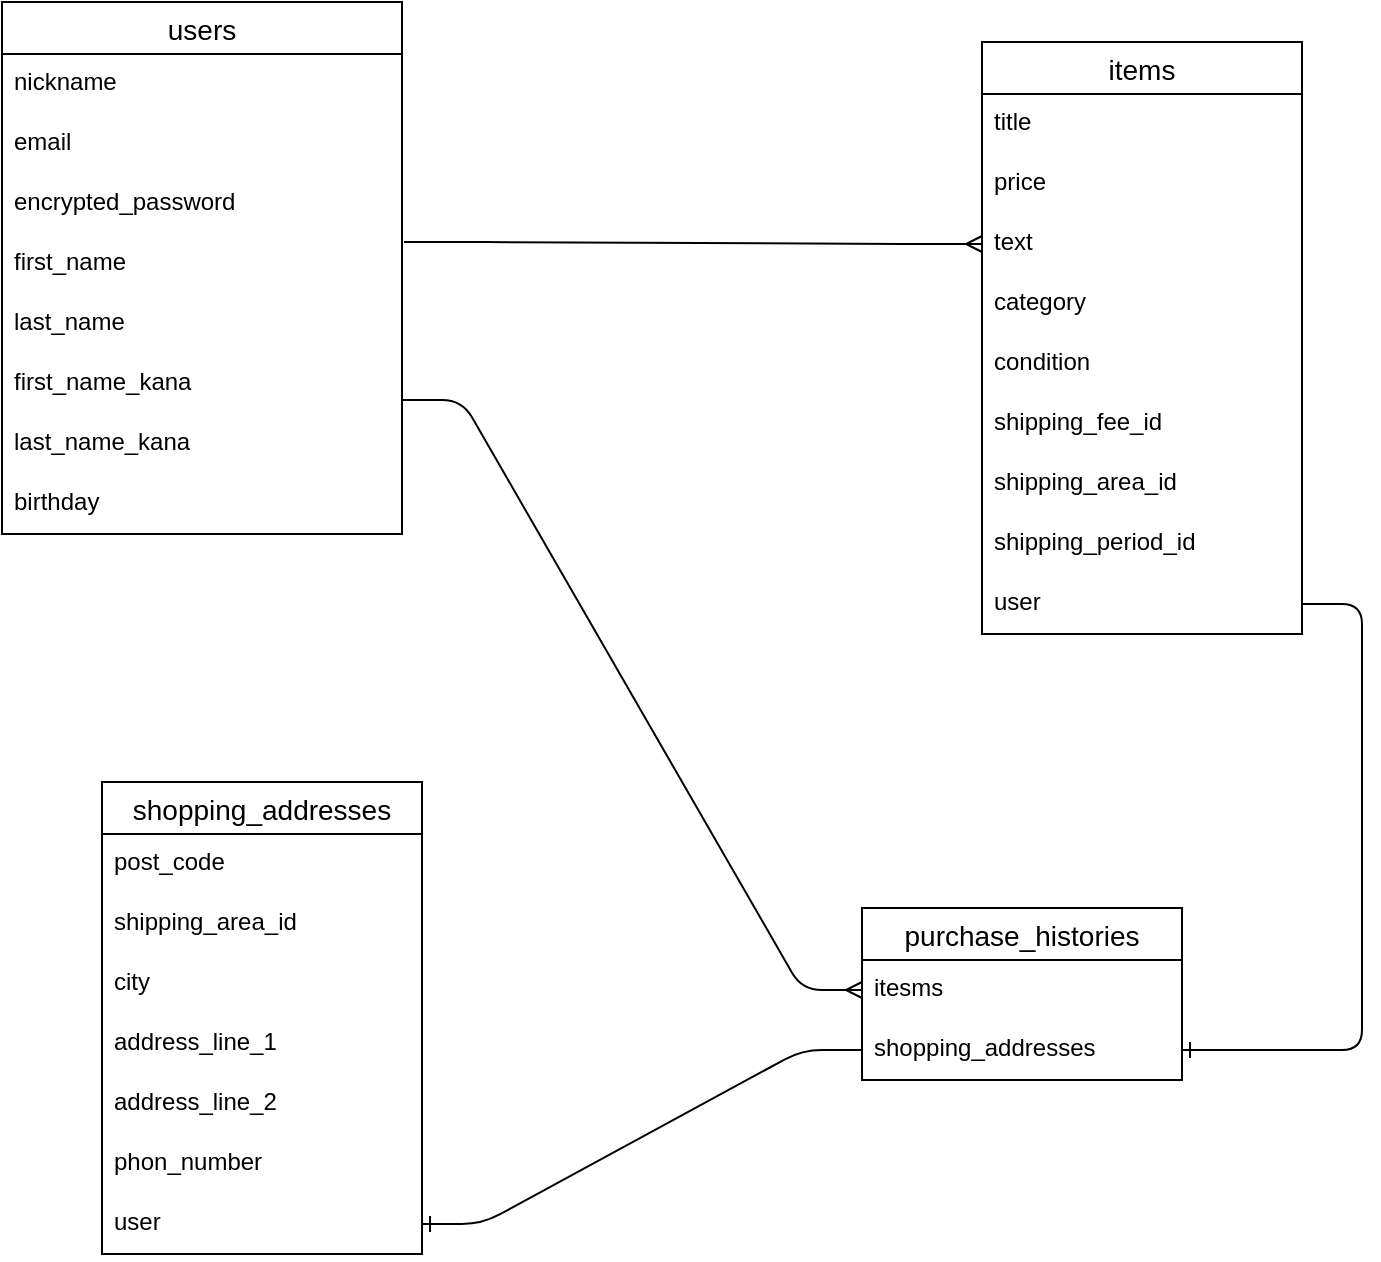 <mxfile>
    <diagram id="RfighBKCNRxWv2pwkzbd" name="ページ1">
        <mxGraphModel dx="808" dy="680" grid="1" gridSize="10" guides="1" tooltips="1" connect="1" arrows="1" fold="1" page="1" pageScale="1" pageWidth="827" pageHeight="1169" math="0" shadow="0">
            <root>
                <mxCell id="0"/>
                <mxCell id="1" parent="0"/>
                <mxCell id="Rj2p4vGttsBRTlxw5qkl-1" value="users" style="swimlane;fontStyle=0;childLayout=stackLayout;horizontal=1;startSize=26;horizontalStack=0;resizeParent=1;resizeParentMax=0;resizeLast=0;collapsible=1;marginBottom=0;align=center;fontSize=14;" parent="1" vertex="1">
                    <mxGeometry x="80" y="120" width="200" height="266" as="geometry">
                        <mxRectangle x="-10" y="120" width="70" height="26" as="alternateBounds"/>
                    </mxGeometry>
                </mxCell>
                <mxCell id="Rj2p4vGttsBRTlxw5qkl-2" value="nickname" style="text;strokeColor=none;fillColor=none;spacingLeft=4;spacingRight=4;overflow=hidden;rotatable=0;points=[[0,0.5],[1,0.5]];portConstraint=eastwest;fontSize=12;" parent="Rj2p4vGttsBRTlxw5qkl-1" vertex="1">
                    <mxGeometry y="26" width="200" height="30" as="geometry"/>
                </mxCell>
                <mxCell id="Rj2p4vGttsBRTlxw5qkl-3" value="email" style="text;strokeColor=none;fillColor=none;spacingLeft=4;spacingRight=4;overflow=hidden;rotatable=0;points=[[0,0.5],[1,0.5]];portConstraint=eastwest;fontSize=12;" parent="Rj2p4vGttsBRTlxw5qkl-1" vertex="1">
                    <mxGeometry y="56" width="200" height="30" as="geometry"/>
                </mxCell>
                <mxCell id="Rj2p4vGttsBRTlxw5qkl-4" value="encrypted_password" style="text;strokeColor=none;fillColor=none;spacingLeft=4;spacingRight=4;overflow=hidden;rotatable=0;points=[[0,0.5],[1,0.5]];portConstraint=eastwest;fontSize=12;" parent="Rj2p4vGttsBRTlxw5qkl-1" vertex="1">
                    <mxGeometry y="86" width="200" height="30" as="geometry"/>
                </mxCell>
                <mxCell id="Rj2p4vGttsBRTlxw5qkl-5" value="first_name" style="text;strokeColor=none;fillColor=none;spacingLeft=4;spacingRight=4;overflow=hidden;rotatable=0;points=[[0,0.5],[1,0.5]];portConstraint=eastwest;fontSize=12;" parent="Rj2p4vGttsBRTlxw5qkl-1" vertex="1">
                    <mxGeometry y="116" width="200" height="30" as="geometry"/>
                </mxCell>
                <mxCell id="8" style="edgeStyle=none;html=1;exitX=1;exitY=0.5;exitDx=0;exitDy=0;entryX=1;entryY=0.5;entryDx=0;entryDy=0;" edge="1" parent="Rj2p4vGttsBRTlxw5qkl-1" source="Rj2p4vGttsBRTlxw5qkl-6" target="Rj2p4vGttsBRTlxw5qkl-6">
                    <mxGeometry relative="1" as="geometry"/>
                </mxCell>
                <mxCell id="Rj2p4vGttsBRTlxw5qkl-6" value="last_name" style="text;strokeColor=none;fillColor=none;spacingLeft=4;spacingRight=4;overflow=hidden;rotatable=0;points=[[0,0.5],[1,0.5]];portConstraint=eastwest;fontSize=12;" parent="Rj2p4vGttsBRTlxw5qkl-1" vertex="1">
                    <mxGeometry y="146" width="200" height="30" as="geometry"/>
                </mxCell>
                <mxCell id="31" value="first_name_kana" style="text;strokeColor=none;fillColor=none;spacingLeft=4;spacingRight=4;overflow=hidden;rotatable=0;points=[[0,0.5],[1,0.5]];portConstraint=eastwest;fontSize=12;" vertex="1" parent="Rj2p4vGttsBRTlxw5qkl-1">
                    <mxGeometry y="176" width="200" height="30" as="geometry"/>
                </mxCell>
                <mxCell id="30" value="last_name_kana" style="text;strokeColor=none;fillColor=none;spacingLeft=4;spacingRight=4;overflow=hidden;rotatable=0;points=[[0,0.5],[1,0.5]];portConstraint=eastwest;fontSize=12;" vertex="1" parent="Rj2p4vGttsBRTlxw5qkl-1">
                    <mxGeometry y="206" width="200" height="30" as="geometry"/>
                </mxCell>
                <mxCell id="Rj2p4vGttsBRTlxw5qkl-9" value="birthday" style="text;strokeColor=none;fillColor=none;spacingLeft=4;spacingRight=4;overflow=hidden;rotatable=0;points=[[0,0.5],[1,0.5]];portConstraint=eastwest;fontSize=12;" parent="Rj2p4vGttsBRTlxw5qkl-1" vertex="1">
                    <mxGeometry y="236" width="200" height="30" as="geometry"/>
                </mxCell>
                <mxCell id="Rj2p4vGttsBRTlxw5qkl-10" value="items" style="swimlane;fontStyle=0;childLayout=stackLayout;horizontal=1;startSize=26;horizontalStack=0;resizeParent=1;resizeParentMax=0;resizeLast=0;collapsible=1;marginBottom=0;align=center;fontSize=14;" parent="1" vertex="1">
                    <mxGeometry x="570" y="140" width="160" height="296" as="geometry">
                        <mxRectangle x="300" y="190" width="70" height="26" as="alternateBounds"/>
                    </mxGeometry>
                </mxCell>
                <mxCell id="Rj2p4vGttsBRTlxw5qkl-13" value="title" style="text;strokeColor=none;fillColor=none;spacingLeft=4;spacingRight=4;overflow=hidden;rotatable=0;points=[[0,0.5],[1,0.5]];portConstraint=eastwest;fontSize=12;" parent="Rj2p4vGttsBRTlxw5qkl-10" vertex="1">
                    <mxGeometry y="26" width="160" height="30" as="geometry"/>
                </mxCell>
                <mxCell id="Rj2p4vGttsBRTlxw5qkl-12" value="price" style="text;strokeColor=none;fillColor=none;spacingLeft=4;spacingRight=4;overflow=hidden;rotatable=0;points=[[0,0.5],[1,0.5]];portConstraint=eastwest;fontSize=12;" parent="Rj2p4vGttsBRTlxw5qkl-10" vertex="1">
                    <mxGeometry y="56" width="160" height="30" as="geometry"/>
                </mxCell>
                <mxCell id="13" value="text" style="text;strokeColor=none;fillColor=none;spacingLeft=4;spacingRight=4;overflow=hidden;rotatable=0;points=[[0,0.5],[1,0.5]];portConstraint=eastwest;fontSize=12;" vertex="1" parent="Rj2p4vGttsBRTlxw5qkl-10">
                    <mxGeometry y="86" width="160" height="30" as="geometry"/>
                </mxCell>
                <mxCell id="18" value="category" style="text;strokeColor=none;fillColor=none;spacingLeft=4;spacingRight=4;overflow=hidden;rotatable=0;points=[[0,0.5],[1,0.5]];portConstraint=eastwest;fontSize=12;" vertex="1" parent="Rj2p4vGttsBRTlxw5qkl-10">
                    <mxGeometry y="116" width="160" height="30" as="geometry"/>
                </mxCell>
                <mxCell id="17" value="condition" style="text;strokeColor=none;fillColor=none;spacingLeft=4;spacingRight=4;overflow=hidden;rotatable=0;points=[[0,0.5],[1,0.5]];portConstraint=eastwest;fontSize=12;" vertex="1" parent="Rj2p4vGttsBRTlxw5qkl-10">
                    <mxGeometry y="146" width="160" height="30" as="geometry"/>
                </mxCell>
                <mxCell id="19" value="shipping_fee_id" style="text;strokeColor=none;fillColor=none;spacingLeft=4;spacingRight=4;overflow=hidden;rotatable=0;points=[[0,0.5],[1,0.5]];portConstraint=eastwest;fontSize=12;" vertex="1" parent="Rj2p4vGttsBRTlxw5qkl-10">
                    <mxGeometry y="176" width="160" height="30" as="geometry"/>
                </mxCell>
                <mxCell id="20" value="shipping_area_id" style="text;strokeColor=none;fillColor=none;spacingLeft=4;spacingRight=4;overflow=hidden;rotatable=0;points=[[0,0.5],[1,0.5]];portConstraint=eastwest;fontSize=12;" vertex="1" parent="Rj2p4vGttsBRTlxw5qkl-10">
                    <mxGeometry y="206" width="160" height="30" as="geometry"/>
                </mxCell>
                <mxCell id="21" value="shipping_period_id" style="text;strokeColor=none;fillColor=none;spacingLeft=4;spacingRight=4;overflow=hidden;rotatable=0;points=[[0,0.5],[1,0.5]];portConstraint=eastwest;fontSize=12;" vertex="1" parent="Rj2p4vGttsBRTlxw5qkl-10">
                    <mxGeometry y="236" width="160" height="30" as="geometry"/>
                </mxCell>
                <mxCell id="7" value="user" style="text;strokeColor=none;fillColor=none;spacingLeft=4;spacingRight=4;overflow=hidden;rotatable=0;points=[[0,0.5],[1,0.5]];portConstraint=eastwest;fontSize=12;" vertex="1" parent="Rj2p4vGttsBRTlxw5qkl-10">
                    <mxGeometry y="266" width="160" height="30" as="geometry"/>
                </mxCell>
                <mxCell id="2" value="shopping_addresses" style="swimlane;fontStyle=0;childLayout=stackLayout;horizontal=1;startSize=26;horizontalStack=0;resizeParent=1;resizeParentMax=0;resizeLast=0;collapsible=1;marginBottom=0;align=center;fontSize=14;" vertex="1" parent="1">
                    <mxGeometry x="130" y="510" width="160" height="236" as="geometry"/>
                </mxCell>
                <mxCell id="3" value="post_code" style="text;strokeColor=none;fillColor=none;spacingLeft=4;spacingRight=4;overflow=hidden;rotatable=0;points=[[0,0.5],[1,0.5]];portConstraint=eastwest;fontSize=12;" vertex="1" parent="2">
                    <mxGeometry y="26" width="160" height="30" as="geometry"/>
                </mxCell>
                <mxCell id="4" value="shipping_area_id" style="text;strokeColor=none;fillColor=none;spacingLeft=4;spacingRight=4;overflow=hidden;rotatable=0;points=[[0,0.5],[1,0.5]];portConstraint=eastwest;fontSize=12;" vertex="1" parent="2">
                    <mxGeometry y="56" width="160" height="30" as="geometry"/>
                </mxCell>
                <mxCell id="5" value="city" style="text;strokeColor=none;fillColor=none;spacingLeft=4;spacingRight=4;overflow=hidden;rotatable=0;points=[[0,0.5],[1,0.5]];portConstraint=eastwest;fontSize=12;" vertex="1" parent="2">
                    <mxGeometry y="86" width="160" height="30" as="geometry"/>
                </mxCell>
                <mxCell id="14" value="address_line_1" style="text;strokeColor=none;fillColor=none;spacingLeft=4;spacingRight=4;overflow=hidden;rotatable=0;points=[[0,0.5],[1,0.5]];portConstraint=eastwest;fontSize=12;" vertex="1" parent="2">
                    <mxGeometry y="116" width="160" height="30" as="geometry"/>
                </mxCell>
                <mxCell id="15" value="address_line_2" style="text;strokeColor=none;fillColor=none;spacingLeft=4;spacingRight=4;overflow=hidden;rotatable=0;points=[[0,0.5],[1,0.5]];portConstraint=eastwest;fontSize=12;" vertex="1" parent="2">
                    <mxGeometry y="146" width="160" height="30" as="geometry"/>
                </mxCell>
                <mxCell id="16" value="phon_number" style="text;strokeColor=none;fillColor=none;spacingLeft=4;spacingRight=4;overflow=hidden;rotatable=0;points=[[0,0.5],[1,0.5]];portConstraint=eastwest;fontSize=12;" vertex="1" parent="2">
                    <mxGeometry y="176" width="160" height="30" as="geometry"/>
                </mxCell>
                <mxCell id="29" value="user" style="text;strokeColor=none;fillColor=none;spacingLeft=4;spacingRight=4;overflow=hidden;rotatable=0;points=[[0,0.5],[1,0.5]];portConstraint=eastwest;fontSize=12;" vertex="1" parent="2">
                    <mxGeometry y="206" width="160" height="30" as="geometry"/>
                </mxCell>
                <mxCell id="32" value="purchase_histories" style="swimlane;fontStyle=0;childLayout=stackLayout;horizontal=1;startSize=26;horizontalStack=0;resizeParent=1;resizeParentMax=0;resizeLast=0;collapsible=1;marginBottom=0;align=center;fontSize=14;strokeColor=default;" vertex="1" parent="1">
                    <mxGeometry x="510" y="573" width="160" height="86" as="geometry"/>
                </mxCell>
                <mxCell id="33" value="itesms" style="text;strokeColor=none;fillColor=none;spacingLeft=4;spacingRight=4;overflow=hidden;rotatable=0;points=[[0,0.5],[1,0.5]];portConstraint=eastwest;fontSize=12;" vertex="1" parent="32">
                    <mxGeometry y="26" width="160" height="30" as="geometry"/>
                </mxCell>
                <mxCell id="34" value="shopping_addresses&#10;" style="text;strokeColor=none;fillColor=none;spacingLeft=4;spacingRight=4;overflow=hidden;rotatable=0;points=[[0,0.5],[1,0.5]];portConstraint=eastwest;fontSize=12;" vertex="1" parent="32">
                    <mxGeometry y="56" width="160" height="30" as="geometry"/>
                </mxCell>
                <mxCell id="40" value="" style="edgeStyle=entityRelationEdgeStyle;fontSize=12;html=1;endArrow=ERmany;exitX=1.005;exitY=0.133;exitDx=0;exitDy=0;exitPerimeter=0;" edge="1" parent="1" source="Rj2p4vGttsBRTlxw5qkl-5" target="13">
                    <mxGeometry width="100" height="100" relative="1" as="geometry">
                        <mxPoint x="290" y="240" as="sourcePoint"/>
                        <mxPoint x="430" y="140" as="targetPoint"/>
                    </mxGeometry>
                </mxCell>
                <mxCell id="41" value="" style="edgeStyle=entityRelationEdgeStyle;fontSize=12;html=1;endArrow=ERmany;entryX=0;entryY=0.5;entryDx=0;entryDy=0;" edge="1" parent="1" target="33">
                    <mxGeometry width="100" height="100" relative="1" as="geometry">
                        <mxPoint x="280" y="319" as="sourcePoint"/>
                        <mxPoint x="510" y="420" as="targetPoint"/>
                    </mxGeometry>
                </mxCell>
                <mxCell id="42" value="" style="edgeStyle=entityRelationEdgeStyle;fontSize=12;html=1;endArrow=ERone;endFill=1;entryX=1;entryY=0.5;entryDx=0;entryDy=0;" edge="1" parent="1" source="7" target="34">
                    <mxGeometry width="100" height="100" relative="1" as="geometry">
                        <mxPoint x="740" y="380" as="sourcePoint"/>
                        <mxPoint x="780" y="473" as="targetPoint"/>
                    </mxGeometry>
                </mxCell>
                <mxCell id="43" value="" style="edgeStyle=entityRelationEdgeStyle;fontSize=12;html=1;endArrow=ERone;endFill=1;exitX=0;exitY=0.5;exitDx=0;exitDy=0;entryX=1;entryY=0.5;entryDx=0;entryDy=0;" edge="1" parent="1" source="34" target="29">
                    <mxGeometry width="100" height="100" relative="1" as="geometry">
                        <mxPoint x="300" y="750" as="sourcePoint"/>
                        <mxPoint x="400" y="650" as="targetPoint"/>
                    </mxGeometry>
                </mxCell>
            </root>
        </mxGraphModel>
    </diagram>
</mxfile>
